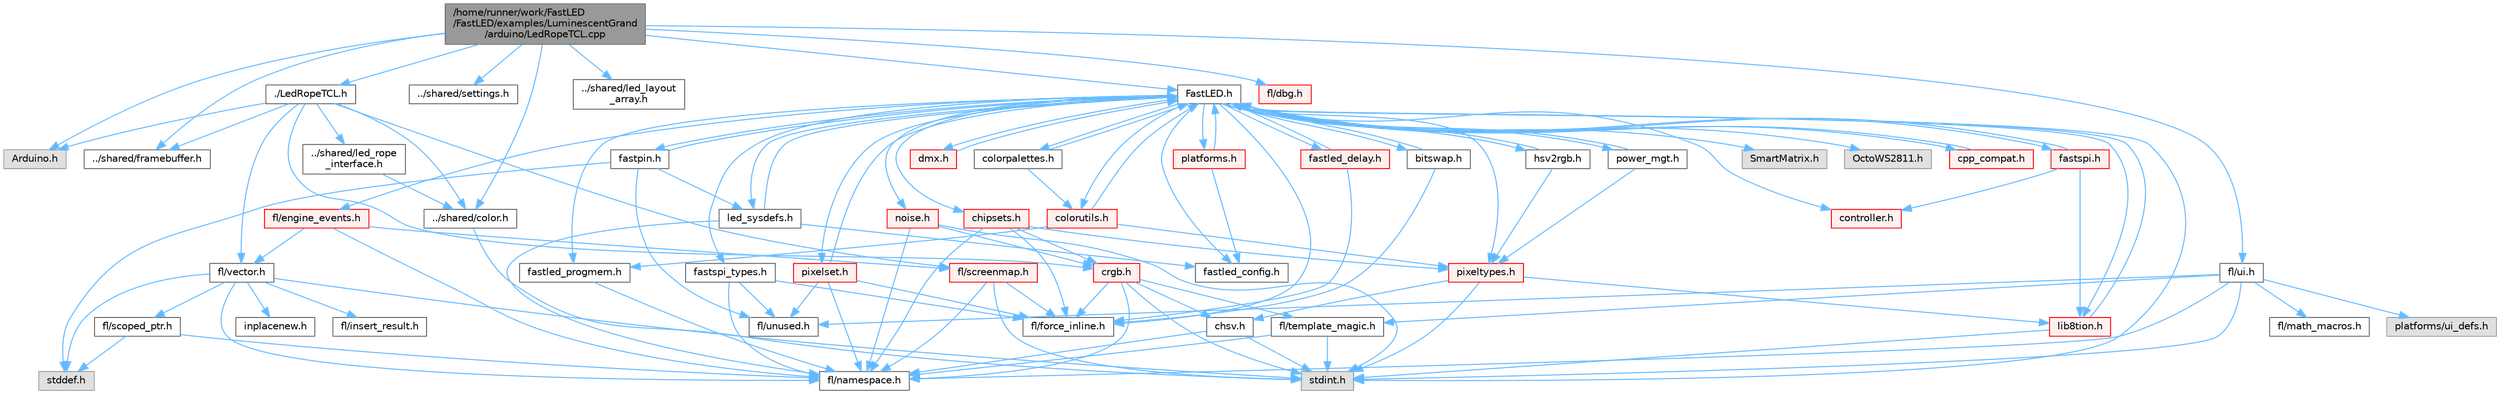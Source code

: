 digraph "/home/runner/work/FastLED/FastLED/examples/LuminescentGrand/arduino/LedRopeTCL.cpp"
{
 // LATEX_PDF_SIZE
  bgcolor="transparent";
  edge [fontname=Helvetica,fontsize=10,labelfontname=Helvetica,labelfontsize=10];
  node [fontname=Helvetica,fontsize=10,shape=box,height=0.2,width=0.4];
  Node1 [id="Node000001",label="/home/runner/work/FastLED\l/FastLED/examples/LuminescentGrand\l/arduino/LedRopeTCL.cpp",height=0.2,width=0.4,color="gray40", fillcolor="grey60", style="filled", fontcolor="black",tooltip=" "];
  Node1 -> Node2 [id="edge1_Node000001_Node000002",color="steelblue1",style="solid",tooltip=" "];
  Node2 [id="Node000002",label="Arduino.h",height=0.2,width=0.4,color="grey60", fillcolor="#E0E0E0", style="filled",tooltip=" "];
  Node1 -> Node3 [id="edge2_Node000001_Node000003",color="steelblue1",style="solid",tooltip=" "];
  Node3 [id="Node000003",label="../shared/color.h",height=0.2,width=0.4,color="grey40", fillcolor="white", style="filled",URL="$de/de1/examples_2_luminescent_grand_2shared_2color_8h.html",tooltip=" "];
  Node3 -> Node4 [id="edge3_Node000003_Node000004",color="steelblue1",style="solid",tooltip=" "];
  Node4 [id="Node000004",label="stdint.h",height=0.2,width=0.4,color="grey60", fillcolor="#E0E0E0", style="filled",tooltip=" "];
  Node1 -> Node5 [id="edge4_Node000001_Node000005",color="steelblue1",style="solid",tooltip=" "];
  Node5 [id="Node000005",label="../shared/framebuffer.h",height=0.2,width=0.4,color="grey40", fillcolor="white", style="filled",URL="$d4/dd2/framebuffer_8h.html",tooltip=" "];
  Node1 -> Node6 [id="edge5_Node000001_Node000006",color="steelblue1",style="solid",tooltip=" "];
  Node6 [id="Node000006",label="../shared/settings.h",height=0.2,width=0.4,color="grey40", fillcolor="white", style="filled",URL="$de/d60/settings_8h.html",tooltip=" "];
  Node1 -> Node7 [id="edge6_Node000001_Node000007",color="steelblue1",style="solid",tooltip=" "];
  Node7 [id="Node000007",label="./LedRopeTCL.h",height=0.2,width=0.4,color="grey40", fillcolor="white", style="filled",URL="$d9/d7e/_led_rope_t_c_l_8h.html",tooltip=" "];
  Node7 -> Node2 [id="edge7_Node000007_Node000002",color="steelblue1",style="solid",tooltip=" "];
  Node7 -> Node3 [id="edge8_Node000007_Node000003",color="steelblue1",style="solid",tooltip=" "];
  Node7 -> Node5 [id="edge9_Node000007_Node000005",color="steelblue1",style="solid",tooltip=" "];
  Node7 -> Node8 [id="edge10_Node000007_Node000008",color="steelblue1",style="solid",tooltip=" "];
  Node8 [id="Node000008",label="../shared/led_rope\l_interface.h",height=0.2,width=0.4,color="grey40", fillcolor="white", style="filled",URL="$db/d19/led__rope__interface_8h.html",tooltip=" "];
  Node8 -> Node3 [id="edge11_Node000008_Node000003",color="steelblue1",style="solid",tooltip=" "];
  Node7 -> Node9 [id="edge12_Node000007_Node000009",color="steelblue1",style="solid",tooltip=" "];
  Node9 [id="Node000009",label="fl/vector.h",height=0.2,width=0.4,color="grey40", fillcolor="white", style="filled",URL="$d6/d68/vector_8h.html",tooltip=" "];
  Node9 -> Node4 [id="edge13_Node000009_Node000004",color="steelblue1",style="solid",tooltip=" "];
  Node9 -> Node10 [id="edge14_Node000009_Node000010",color="steelblue1",style="solid",tooltip=" "];
  Node10 [id="Node000010",label="stddef.h",height=0.2,width=0.4,color="grey60", fillcolor="#E0E0E0", style="filled",tooltip=" "];
  Node9 -> Node11 [id="edge15_Node000009_Node000011",color="steelblue1",style="solid",tooltip=" "];
  Node11 [id="Node000011",label="inplacenew.h",height=0.2,width=0.4,color="grey40", fillcolor="white", style="filled",URL="$db/d36/inplacenew_8h.html",tooltip=" "];
  Node9 -> Node12 [id="edge16_Node000009_Node000012",color="steelblue1",style="solid",tooltip=" "];
  Node12 [id="Node000012",label="fl/namespace.h",height=0.2,width=0.4,color="grey40", fillcolor="white", style="filled",URL="$df/d2a/namespace_8h.html",tooltip="Implements the FastLED namespace macros."];
  Node9 -> Node13 [id="edge17_Node000009_Node000013",color="steelblue1",style="solid",tooltip=" "];
  Node13 [id="Node000013",label="fl/scoped_ptr.h",height=0.2,width=0.4,color="grey40", fillcolor="white", style="filled",URL="$df/d28/fl_2scoped__ptr_8h.html",tooltip=" "];
  Node13 -> Node10 [id="edge18_Node000013_Node000010",color="steelblue1",style="solid",tooltip=" "];
  Node13 -> Node12 [id="edge19_Node000013_Node000012",color="steelblue1",style="solid",tooltip=" "];
  Node9 -> Node14 [id="edge20_Node000009_Node000014",color="steelblue1",style="solid",tooltip=" "];
  Node14 [id="Node000014",label="fl/insert_result.h",height=0.2,width=0.4,color="grey40", fillcolor="white", style="filled",URL="$d1/d22/insert__result_8h.html",tooltip=" "];
  Node7 -> Node15 [id="edge21_Node000007_Node000015",color="steelblue1",style="solid",tooltip=" "];
  Node15 [id="Node000015",label="crgb.h",height=0.2,width=0.4,color="red", fillcolor="#FFF0F0", style="filled",URL="$db/dd1/crgb_8h.html",tooltip="Defines the red, green, and blue (RGB) pixel struct."];
  Node15 -> Node4 [id="edge22_Node000015_Node000004",color="steelblue1",style="solid",tooltip=" "];
  Node15 -> Node16 [id="edge23_Node000015_Node000016",color="steelblue1",style="solid",tooltip=" "];
  Node16 [id="Node000016",label="chsv.h",height=0.2,width=0.4,color="grey40", fillcolor="white", style="filled",URL="$d8/dd0/chsv_8h.html",tooltip="Defines the hue, saturation, and value (HSV) pixel struct."];
  Node16 -> Node4 [id="edge24_Node000016_Node000004",color="steelblue1",style="solid",tooltip=" "];
  Node16 -> Node12 [id="edge25_Node000016_Node000012",color="steelblue1",style="solid",tooltip=" "];
  Node15 -> Node12 [id="edge26_Node000015_Node000012",color="steelblue1",style="solid",tooltip=" "];
  Node15 -> Node19 [id="edge27_Node000015_Node000019",color="steelblue1",style="solid",tooltip=" "];
  Node19 [id="Node000019",label="fl/force_inline.h",height=0.2,width=0.4,color="grey40", fillcolor="white", style="filled",URL="$d8/d2d/fl_2force__inline_8h.html",tooltip=" "];
  Node15 -> Node20 [id="edge28_Node000015_Node000020",color="steelblue1",style="solid",tooltip=" "];
  Node20 [id="Node000020",label="fl/template_magic.h",height=0.2,width=0.4,color="grey40", fillcolor="white", style="filled",URL="$d8/d0c/template__magic_8h.html",tooltip=" "];
  Node20 -> Node4 [id="edge29_Node000020_Node000004",color="steelblue1",style="solid",tooltip=" "];
  Node20 -> Node12 [id="edge30_Node000020_Node000012",color="steelblue1",style="solid",tooltip=" "];
  Node7 -> Node21 [id="edge31_Node000007_Node000021",color="steelblue1",style="solid",tooltip=" "];
  Node21 [id="Node000021",label="fl/screenmap.h",height=0.2,width=0.4,color="red", fillcolor="#FFF0F0", style="filled",URL="$d7/d0d/fl_2screenmap_8h.html",tooltip=" "];
  Node21 -> Node4 [id="edge32_Node000021_Node000004",color="steelblue1",style="solid",tooltip=" "];
  Node21 -> Node19 [id="edge33_Node000021_Node000019",color="steelblue1",style="solid",tooltip=" "];
  Node21 -> Node12 [id="edge34_Node000021_Node000012",color="steelblue1",style="solid",tooltip=" "];
  Node1 -> Node34 [id="edge35_Node000001_Node000034",color="steelblue1",style="solid",tooltip=" "];
  Node34 [id="Node000034",label="../shared/led_layout\l_array.h",height=0.2,width=0.4,color="grey40", fillcolor="white", style="filled",URL="$df/da2/led__layout__array_8h.html",tooltip=" "];
  Node1 -> Node35 [id="edge36_Node000001_Node000035",color="steelblue1",style="solid",tooltip=" "];
  Node35 [id="Node000035",label="FastLED.h",height=0.2,width=0.4,color="grey40", fillcolor="white", style="filled",URL="$db/d97/_fast_l_e_d_8h.html",tooltip="central include file for FastLED, defines the CFastLED class/object"];
  Node35 -> Node4 [id="edge37_Node000035_Node000004",color="steelblue1",style="solid",tooltip=" "];
  Node35 -> Node36 [id="edge38_Node000035_Node000036",color="steelblue1",style="solid",tooltip=" "];
  Node36 [id="Node000036",label="SmartMatrix.h",height=0.2,width=0.4,color="grey60", fillcolor="#E0E0E0", style="filled",tooltip=" "];
  Node35 -> Node37 [id="edge39_Node000035_Node000037",color="steelblue1",style="solid",tooltip=" "];
  Node37 [id="Node000037",label="OctoWS2811.h",height=0.2,width=0.4,color="grey60", fillcolor="#E0E0E0", style="filled",tooltip=" "];
  Node35 -> Node19 [id="edge40_Node000035_Node000019",color="steelblue1",style="solid",tooltip=" "];
  Node35 -> Node38 [id="edge41_Node000035_Node000038",color="steelblue1",style="solid",tooltip=" "];
  Node38 [id="Node000038",label="cpp_compat.h",height=0.2,width=0.4,color="red", fillcolor="#FFF0F0", style="filled",URL="$d9/d13/cpp__compat_8h.html",tooltip="Compatibility functions based on C++ version."];
  Node38 -> Node35 [id="edge42_Node000038_Node000035",color="steelblue1",style="solid",tooltip=" "];
  Node35 -> Node40 [id="edge43_Node000035_Node000040",color="steelblue1",style="solid",tooltip=" "];
  Node40 [id="Node000040",label="fastled_config.h",height=0.2,width=0.4,color="grey40", fillcolor="white", style="filled",URL="$d5/d11/fastled__config_8h.html",tooltip="Contains definitions that can be used to configure FastLED at compile time."];
  Node35 -> Node41 [id="edge44_Node000035_Node000041",color="steelblue1",style="solid",tooltip=" "];
  Node41 [id="Node000041",label="led_sysdefs.h",height=0.2,width=0.4,color="grey40", fillcolor="white", style="filled",URL="$d9/d3e/led__sysdefs_8h.html",tooltip="Determines which platform system definitions to include."];
  Node41 -> Node35 [id="edge45_Node000041_Node000035",color="steelblue1",style="solid",tooltip=" "];
  Node41 -> Node40 [id="edge46_Node000041_Node000040",color="steelblue1",style="solid",tooltip=" "];
  Node41 -> Node12 [id="edge47_Node000041_Node000012",color="steelblue1",style="solid",tooltip=" "];
  Node35 -> Node42 [id="edge48_Node000035_Node000042",color="steelblue1",style="solid",tooltip=" "];
  Node42 [id="Node000042",label="fastled_delay.h",height=0.2,width=0.4,color="red", fillcolor="#FFF0F0", style="filled",URL="$d0/da8/fastled__delay_8h.html",tooltip="Utility functions and classes for managing delay cycles."];
  Node42 -> Node35 [id="edge49_Node000042_Node000035",color="steelblue1",style="solid",tooltip=" "];
  Node42 -> Node19 [id="edge50_Node000042_Node000019",color="steelblue1",style="solid",tooltip=" "];
  Node35 -> Node44 [id="edge51_Node000035_Node000044",color="steelblue1",style="solid",tooltip=" "];
  Node44 [id="Node000044",label="bitswap.h",height=0.2,width=0.4,color="grey40", fillcolor="white", style="filled",URL="$de/ded/bitswap_8h.html",tooltip="Functions for doing a rotation of bits/bytes used by parallel output."];
  Node44 -> Node35 [id="edge52_Node000044_Node000035",color="steelblue1",style="solid",tooltip=" "];
  Node44 -> Node19 [id="edge53_Node000044_Node000019",color="steelblue1",style="solid",tooltip=" "];
  Node35 -> Node45 [id="edge54_Node000035_Node000045",color="steelblue1",style="solid",tooltip=" "];
  Node45 [id="Node000045",label="controller.h",height=0.2,width=0.4,color="red", fillcolor="#FFF0F0", style="filled",URL="$d2/dd9/controller_8h.html",tooltip="deprecated: base definitions used by led controllers for writing out led data"];
  Node35 -> Node70 [id="edge55_Node000035_Node000070",color="steelblue1",style="solid",tooltip=" "];
  Node70 [id="Node000070",label="fastpin.h",height=0.2,width=0.4,color="grey40", fillcolor="white", style="filled",URL="$db/d65/fastpin_8h.html",tooltip="Class base definitions for defining fast pin access."];
  Node70 -> Node35 [id="edge56_Node000070_Node000035",color="steelblue1",style="solid",tooltip=" "];
  Node70 -> Node41 [id="edge57_Node000070_Node000041",color="steelblue1",style="solid",tooltip=" "];
  Node70 -> Node10 [id="edge58_Node000070_Node000010",color="steelblue1",style="solid",tooltip=" "];
  Node70 -> Node64 [id="edge59_Node000070_Node000064",color="steelblue1",style="solid",tooltip=" "];
  Node64 [id="Node000064",label="fl/unused.h",height=0.2,width=0.4,color="grey40", fillcolor="white", style="filled",URL="$d8/d4b/unused_8h.html",tooltip=" "];
  Node35 -> Node71 [id="edge60_Node000035_Node000071",color="steelblue1",style="solid",tooltip=" "];
  Node71 [id="Node000071",label="fastspi_types.h",height=0.2,width=0.4,color="grey40", fillcolor="white", style="filled",URL="$d2/ddb/fastspi__types_8h.html",tooltip="Data types and constants used by SPI interfaces."];
  Node71 -> Node19 [id="edge61_Node000071_Node000019",color="steelblue1",style="solid",tooltip=" "];
  Node71 -> Node12 [id="edge62_Node000071_Node000012",color="steelblue1",style="solid",tooltip=" "];
  Node71 -> Node64 [id="edge63_Node000071_Node000064",color="steelblue1",style="solid",tooltip=" "];
  Node35 -> Node72 [id="edge64_Node000035_Node000072",color="steelblue1",style="solid",tooltip=" "];
  Node72 [id="Node000072",label="dmx.h",height=0.2,width=0.4,color="red", fillcolor="#FFF0F0", style="filled",URL="$d3/de1/dmx_8h.html",tooltip="Defines the DMX512-based LED controllers."];
  Node72 -> Node35 [id="edge65_Node000072_Node000035",color="steelblue1",style="solid",tooltip=" "];
  Node35 -> Node75 [id="edge66_Node000035_Node000075",color="steelblue1",style="solid",tooltip=" "];
  Node75 [id="Node000075",label="platforms.h",height=0.2,width=0.4,color="red", fillcolor="#FFF0F0", style="filled",URL="$da/dc9/platforms_8h.html",tooltip="Determines which platforms headers to include."];
  Node75 -> Node35 [id="edge67_Node000075_Node000035",color="steelblue1",style="solid",tooltip=" "];
  Node75 -> Node40 [id="edge68_Node000075_Node000040",color="steelblue1",style="solid",tooltip=" "];
  Node35 -> Node77 [id="edge69_Node000035_Node000077",color="steelblue1",style="solid",tooltip=" "];
  Node77 [id="Node000077",label="fastled_progmem.h",height=0.2,width=0.4,color="grey40", fillcolor="white", style="filled",URL="$df/dab/fastled__progmem_8h.html",tooltip="Wrapper definitions to allow seamless use of PROGMEM in environments that have it."];
  Node77 -> Node12 [id="edge70_Node000077_Node000012",color="steelblue1",style="solid",tooltip=" "];
  Node35 -> Node48 [id="edge71_Node000035_Node000048",color="steelblue1",style="solid",tooltip=" "];
  Node48 [id="Node000048",label="lib8tion.h",height=0.2,width=0.4,color="red", fillcolor="#FFF0F0", style="filled",URL="$df/da5/lib8tion_8h.html",tooltip="Fast, efficient 8-bit math functions specifically designed for high-performance LED programming."];
  Node48 -> Node35 [id="edge72_Node000048_Node000035",color="steelblue1",style="solid",tooltip=" "];
  Node48 -> Node4 [id="edge73_Node000048_Node000004",color="steelblue1",style="solid",tooltip=" "];
  Node35 -> Node47 [id="edge74_Node000035_Node000047",color="steelblue1",style="solid",tooltip=" "];
  Node47 [id="Node000047",label="pixeltypes.h",height=0.2,width=0.4,color="red", fillcolor="#FFF0F0", style="filled",URL="$d2/dba/pixeltypes_8h.html",tooltip="Includes defintions for RGB and HSV pixels."];
  Node47 -> Node4 [id="edge75_Node000047_Node000004",color="steelblue1",style="solid",tooltip=" "];
  Node47 -> Node48 [id="edge76_Node000047_Node000048",color="steelblue1",style="solid",tooltip=" "];
  Node47 -> Node16 [id="edge77_Node000047_Node000016",color="steelblue1",style="solid",tooltip=" "];
  Node35 -> Node78 [id="edge78_Node000035_Node000078",color="steelblue1",style="solid",tooltip=" "];
  Node78 [id="Node000078",label="hsv2rgb.h",height=0.2,width=0.4,color="grey40", fillcolor="white", style="filled",URL="$de/d9a/hsv2rgb_8h.html",tooltip="Functions to convert from the HSV colorspace to the RGB colorspace."];
  Node78 -> Node35 [id="edge79_Node000078_Node000035",color="steelblue1",style="solid",tooltip=" "];
  Node78 -> Node47 [id="edge80_Node000078_Node000047",color="steelblue1",style="solid",tooltip=" "];
  Node35 -> Node79 [id="edge81_Node000035_Node000079",color="steelblue1",style="solid",tooltip=" "];
  Node79 [id="Node000079",label="colorutils.h",height=0.2,width=0.4,color="red", fillcolor="#FFF0F0", style="filled",URL="$d1/dfb/colorutils_8h.html",tooltip="Utility functions for color fill, palettes, blending, and more."];
  Node79 -> Node35 [id="edge82_Node000079_Node000035",color="steelblue1",style="solid",tooltip=" "];
  Node79 -> Node47 [id="edge83_Node000079_Node000047",color="steelblue1",style="solid",tooltip=" "];
  Node79 -> Node77 [id="edge84_Node000079_Node000077",color="steelblue1",style="solid",tooltip=" "];
  Node35 -> Node81 [id="edge85_Node000035_Node000081",color="steelblue1",style="solid",tooltip=" "];
  Node81 [id="Node000081",label="pixelset.h",height=0.2,width=0.4,color="red", fillcolor="#FFF0F0", style="filled",URL="$d4/d46/pixelset_8h.html",tooltip="Declares classes for managing logical groups of LEDs."];
  Node81 -> Node35 [id="edge86_Node000081_Node000035",color="steelblue1",style="solid",tooltip=" "];
  Node81 -> Node19 [id="edge87_Node000081_Node000019",color="steelblue1",style="solid",tooltip=" "];
  Node81 -> Node64 [id="edge88_Node000081_Node000064",color="steelblue1",style="solid",tooltip=" "];
  Node81 -> Node12 [id="edge89_Node000081_Node000012",color="steelblue1",style="solid",tooltip=" "];
  Node35 -> Node83 [id="edge90_Node000035_Node000083",color="steelblue1",style="solid",tooltip=" "];
  Node83 [id="Node000083",label="colorpalettes.h",height=0.2,width=0.4,color="grey40", fillcolor="white", style="filled",URL="$dc/dcc/colorpalettes_8h.html",tooltip="Declarations for the predefined color palettes supplied by FastLED."];
  Node83 -> Node35 [id="edge91_Node000083_Node000035",color="steelblue1",style="solid",tooltip=" "];
  Node83 -> Node79 [id="edge92_Node000083_Node000079",color="steelblue1",style="solid",tooltip=" "];
  Node35 -> Node84 [id="edge93_Node000035_Node000084",color="steelblue1",style="solid",tooltip=" "];
  Node84 [id="Node000084",label="noise.h",height=0.2,width=0.4,color="red", fillcolor="#FFF0F0", style="filled",URL="$d1/d31/noise_8h.html",tooltip="Functions to generate and fill arrays with noise."];
  Node84 -> Node4 [id="edge94_Node000084_Node000004",color="steelblue1",style="solid",tooltip=" "];
  Node84 -> Node15 [id="edge95_Node000084_Node000015",color="steelblue1",style="solid",tooltip=" "];
  Node84 -> Node12 [id="edge96_Node000084_Node000012",color="steelblue1",style="solid",tooltip=" "];
  Node35 -> Node85 [id="edge97_Node000035_Node000085",color="steelblue1",style="solid",tooltip=" "];
  Node85 [id="Node000085",label="power_mgt.h",height=0.2,width=0.4,color="grey40", fillcolor="white", style="filled",URL="$dc/d5b/power__mgt_8h.html",tooltip="Functions to limit the power used by FastLED."];
  Node85 -> Node35 [id="edge98_Node000085_Node000035",color="steelblue1",style="solid",tooltip=" "];
  Node85 -> Node47 [id="edge99_Node000085_Node000047",color="steelblue1",style="solid",tooltip=" "];
  Node35 -> Node86 [id="edge100_Node000035_Node000086",color="steelblue1",style="solid",tooltip=" "];
  Node86 [id="Node000086",label="fastspi.h",height=0.2,width=0.4,color="red", fillcolor="#FFF0F0", style="filled",URL="$d6/ddc/fastspi_8h.html",tooltip="Serial peripheral interface (SPI) definitions per platform."];
  Node86 -> Node35 [id="edge101_Node000086_Node000035",color="steelblue1",style="solid",tooltip=" "];
  Node86 -> Node45 [id="edge102_Node000086_Node000045",color="steelblue1",style="solid",tooltip=" "];
  Node86 -> Node48 [id="edge103_Node000086_Node000048",color="steelblue1",style="solid",tooltip=" "];
  Node35 -> Node88 [id="edge104_Node000035_Node000088",color="steelblue1",style="solid",tooltip=" "];
  Node88 [id="Node000088",label="chipsets.h",height=0.2,width=0.4,color="red", fillcolor="#FFF0F0", style="filled",URL="$db/d66/chipsets_8h.html",tooltip="Contains the bulk of the definitions for the various LED chipsets supported."];
  Node88 -> Node47 [id="edge105_Node000088_Node000047",color="steelblue1",style="solid",tooltip=" "];
  Node88 -> Node19 [id="edge106_Node000088_Node000019",color="steelblue1",style="solid",tooltip=" "];
  Node88 -> Node15 [id="edge107_Node000088_Node000015",color="steelblue1",style="solid",tooltip=" "];
  Node88 -> Node12 [id="edge108_Node000088_Node000012",color="steelblue1",style="solid",tooltip=" "];
  Node35 -> Node65 [id="edge109_Node000035_Node000065",color="steelblue1",style="solid",tooltip=" "];
  Node65 [id="Node000065",label="fl/engine_events.h",height=0.2,width=0.4,color="red", fillcolor="#FFF0F0", style="filled",URL="$dc/dd9/fl_2engine__events_8h.html",tooltip=" "];
  Node65 -> Node9 [id="edge110_Node000065_Node000009",color="steelblue1",style="solid",tooltip=" "];
  Node65 -> Node21 [id="edge111_Node000065_Node000021",color="steelblue1",style="solid",tooltip=" "];
  Node65 -> Node12 [id="edge112_Node000065_Node000012",color="steelblue1",style="solid",tooltip=" "];
  Node1 -> Node30 [id="edge113_Node000001_Node000030",color="steelblue1",style="solid",tooltip=" "];
  Node30 [id="Node000030",label="fl/dbg.h",height=0.2,width=0.4,color="red", fillcolor="#FFF0F0", style="filled",URL="$d6/d01/dbg_8h.html",tooltip=" "];
  Node1 -> Node89 [id="edge114_Node000001_Node000089",color="steelblue1",style="solid",tooltip=" "];
  Node89 [id="Node000089",label="fl/ui.h",height=0.2,width=0.4,color="grey40", fillcolor="white", style="filled",URL="$d9/d3b/ui_8h.html",tooltip=" "];
  Node89 -> Node4 [id="edge115_Node000089_Node000004",color="steelblue1",style="solid",tooltip=" "];
  Node89 -> Node90 [id="edge116_Node000089_Node000090",color="steelblue1",style="solid",tooltip=" "];
  Node90 [id="Node000090",label="platforms/ui_defs.h",height=0.2,width=0.4,color="grey60", fillcolor="#E0E0E0", style="filled",tooltip=" "];
  Node89 -> Node12 [id="edge117_Node000089_Node000012",color="steelblue1",style="solid",tooltip=" "];
  Node89 -> Node33 [id="edge118_Node000089_Node000033",color="steelblue1",style="solid",tooltip=" "];
  Node33 [id="Node000033",label="fl/math_macros.h",height=0.2,width=0.4,color="grey40", fillcolor="white", style="filled",URL="$d0/d19/fl_2math__macros_8h.html",tooltip=" "];
  Node89 -> Node20 [id="edge119_Node000089_Node000020",color="steelblue1",style="solid",tooltip=" "];
  Node89 -> Node64 [id="edge120_Node000089_Node000064",color="steelblue1",style="solid",tooltip=" "];
}
